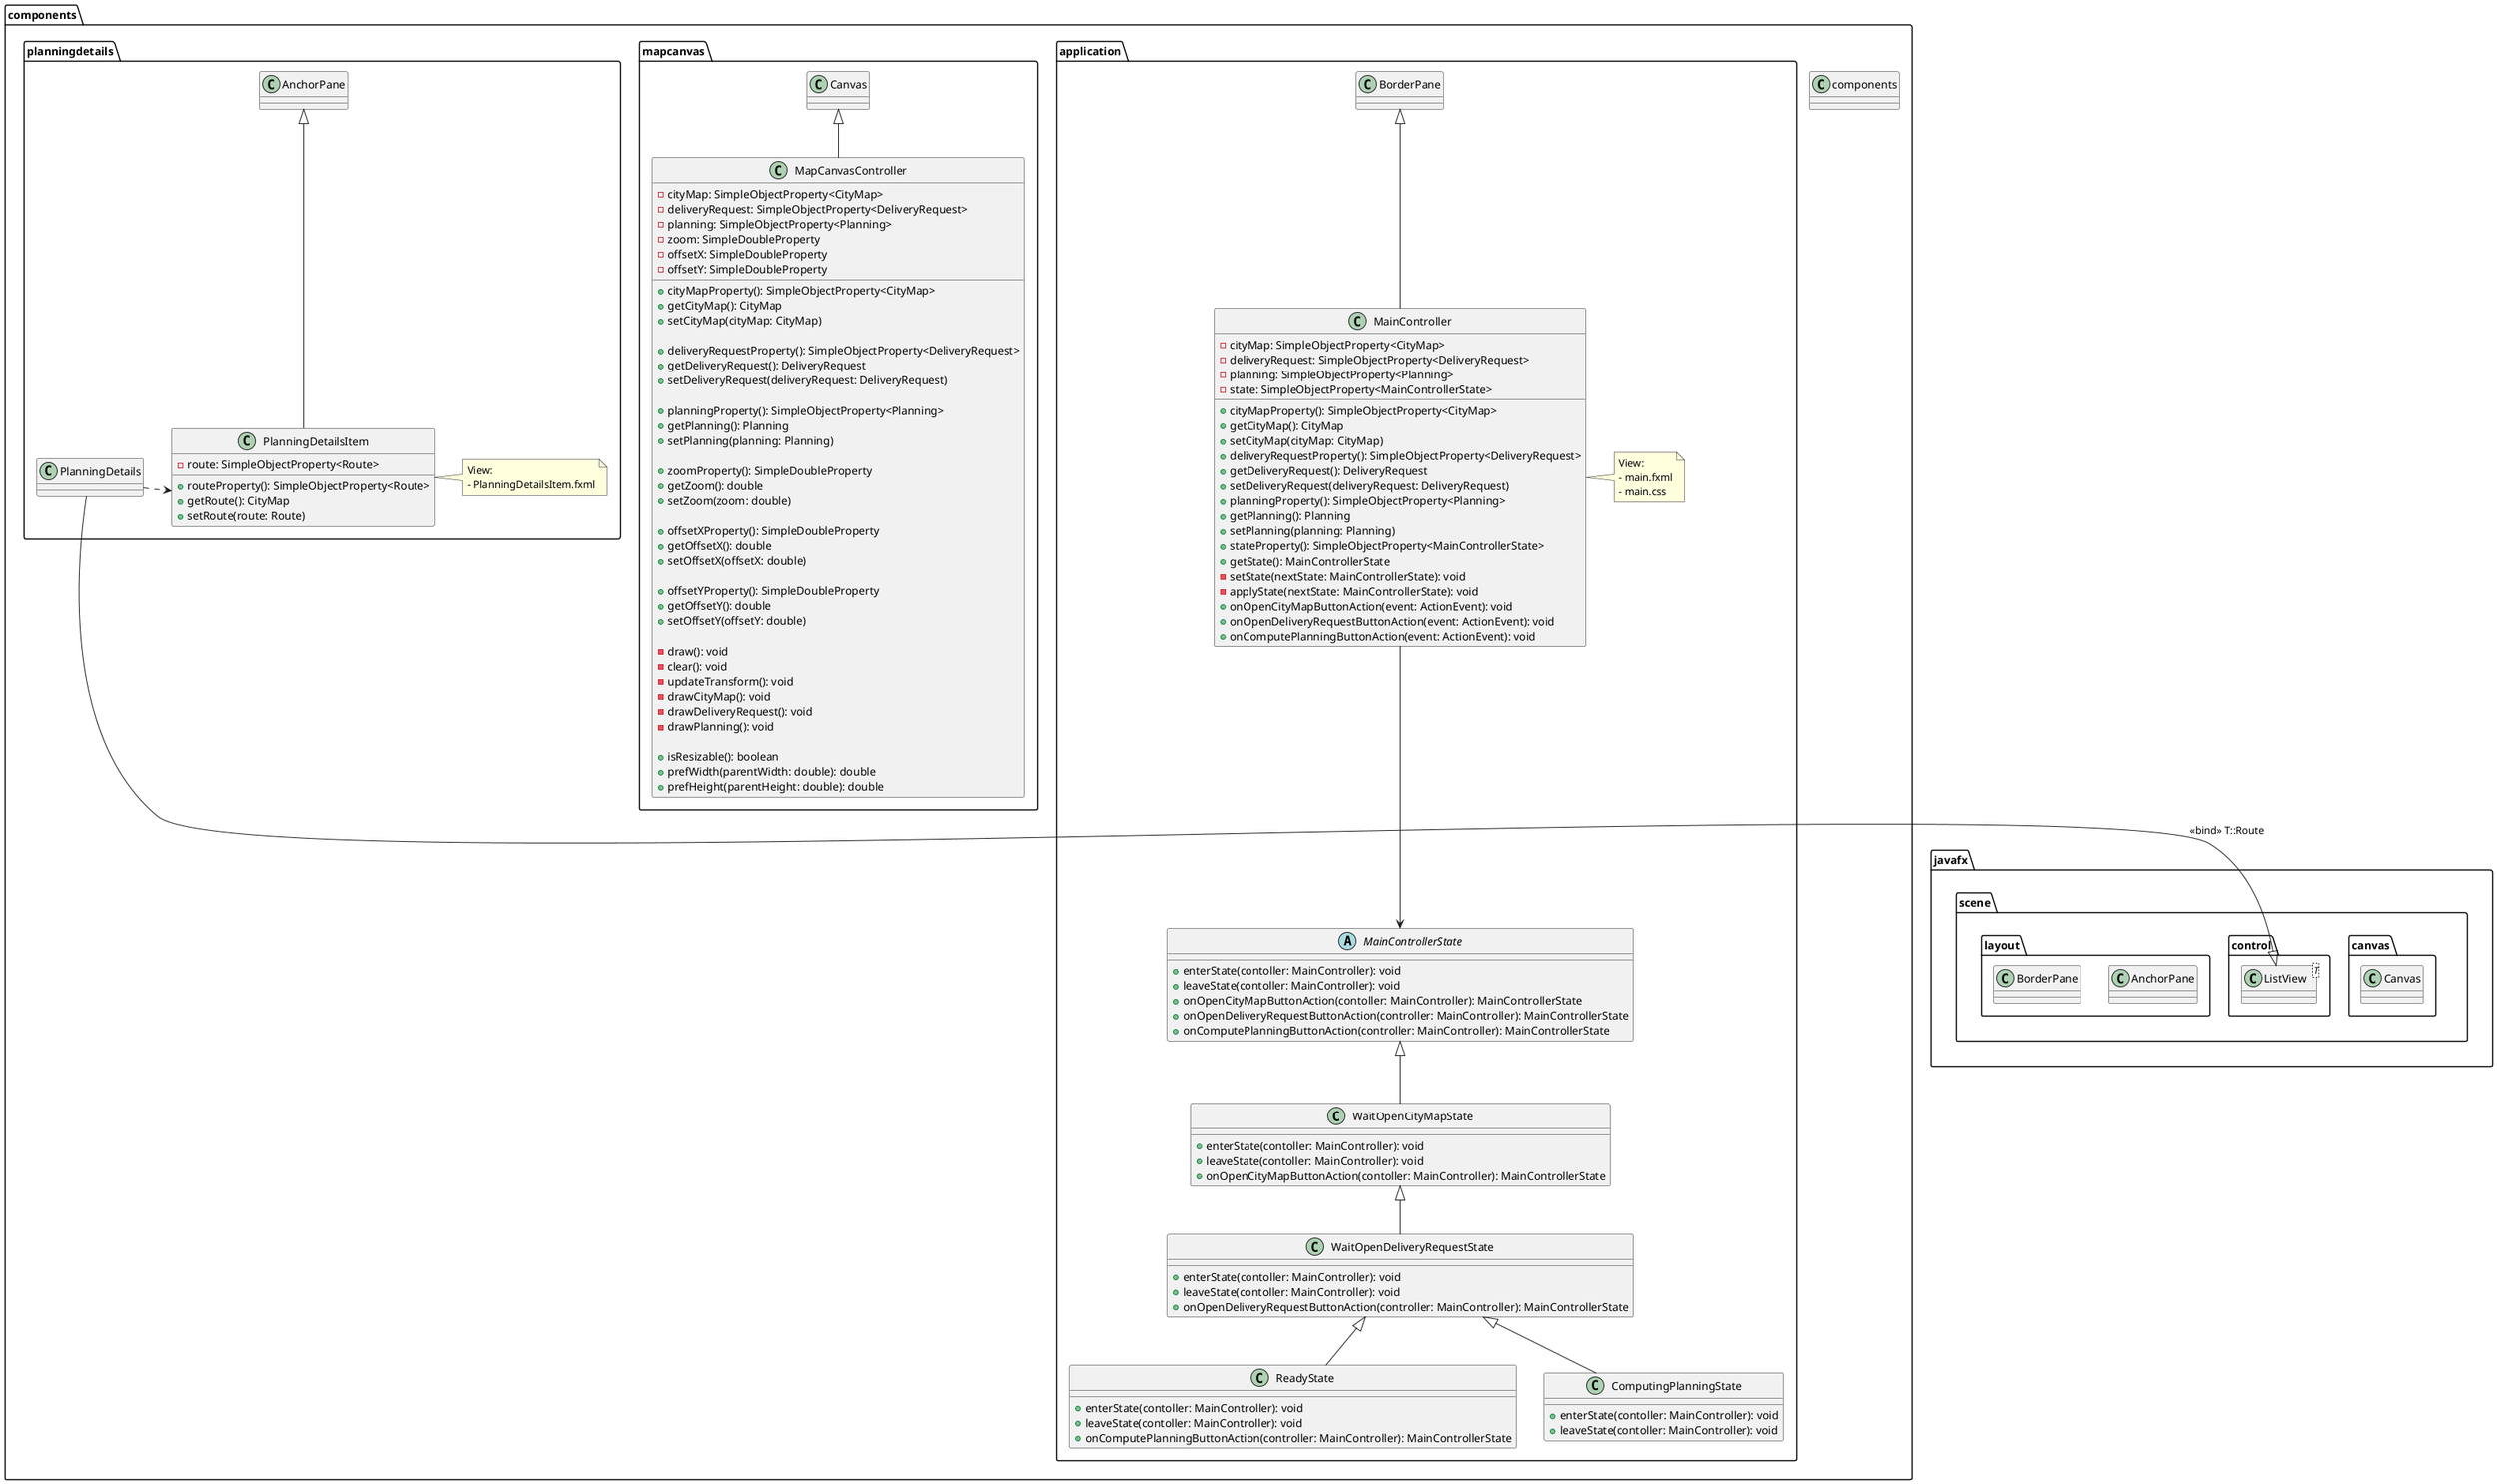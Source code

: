 @startuml

package javafx.scene {
    package canvas {
        class Canvas
    }
    package control {
        class ListView<T>
    }
    package layout {
        class AnchorPane
        class BorderPane
    }
}

package "components" {
    package "application" {
        class MainController extends BorderPane {
            -cityMap: SimpleObjectProperty<CityMap>
            -deliveryRequest: SimpleObjectProperty<DeliveryRequest>
            -planning: SimpleObjectProperty<Planning>
            -state: SimpleObjectProperty<MainControllerState>
            +cityMapProperty(): SimpleObjectProperty<CityMap>
            +getCityMap(): CityMap
            +setCityMap(cityMap: CityMap)
            +deliveryRequestProperty(): SimpleObjectProperty<DeliveryRequest>
            +getDeliveryRequest(): DeliveryRequest
            +setDeliveryRequest(deliveryRequest: DeliveryRequest)
            +planningProperty(): SimpleObjectProperty<Planning>
            +getPlanning(): Planning
            +setPlanning(planning: Planning)
            +stateProperty(): SimpleObjectProperty<MainControllerState>
            +getState(): MainControllerState
            -setState(nextState: MainControllerState): void
            -applyState(nextState: MainControllerState): void
            +onOpenCityMapButtonAction(event: ActionEvent): void
            +onOpenDeliveryRequestButtonAction(event: ActionEvent): void
            +onComputePlanningButtonAction(event: ActionEvent): void
        }

        note right of MainController
            View:
            - main.fxml
            - main.css
        end note

        abstract MainControllerState {
            +enterState(contoller: MainController): void
            +leaveState(contoller: MainController): void
            +onOpenCityMapButtonAction(contoller: MainController): MainControllerState
            +onOpenDeliveryRequestButtonAction(controller: MainController): MainControllerState
            +onComputePlanningButtonAction(controller: MainController): MainControllerState
        }

        class WaitOpenCityMapState extends MainControllerState {
            +enterState(contoller: MainController): void
            +leaveState(contoller: MainController): void
            +onOpenCityMapButtonAction(contoller: MainController): MainControllerState
        }

        class WaitOpenDeliveryRequestState extends WaitOpenCityMapState {
            +enterState(contoller: MainController): void
            +leaveState(contoller: MainController): void
            +onOpenDeliveryRequestButtonAction(controller: MainController): MainControllerState
        }

        class ReadyState extends WaitOpenDeliveryRequestState {
            +enterState(contoller: MainController): void
            +leaveState(contoller: MainController): void
            +onComputePlanningButtonAction(controller: MainController): MainControllerState
        }

        class ComputingPlanningState extends WaitOpenDeliveryRequestState {
            +enterState(contoller: MainController): void
            +leaveState(contoller: MainController): void
        }

        MainController --> MainControllerState
    }

    package "mapcanvas" {
        class MapCanvasController extends Canvas {
            -cityMap: SimpleObjectProperty<CityMap>
            -deliveryRequest: SimpleObjectProperty<DeliveryRequest>
            -planning: SimpleObjectProperty<Planning>
            -zoom: SimpleDoubleProperty
            -offsetX: SimpleDoubleProperty
            -offsetY: SimpleDoubleProperty

            +cityMapProperty(): SimpleObjectProperty<CityMap>
            +getCityMap(): CityMap
            +setCityMap(cityMap: CityMap)

            +deliveryRequestProperty(): SimpleObjectProperty<DeliveryRequest>
            +getDeliveryRequest(): DeliveryRequest
            +setDeliveryRequest(deliveryRequest: DeliveryRequest)

            +planningProperty(): SimpleObjectProperty<Planning>
            +getPlanning(): Planning
            +setPlanning(planning: Planning)

            +zoomProperty(): SimpleDoubleProperty
            +getZoom(): double
            +setZoom(zoom: double)

            +offsetXProperty(): SimpleDoubleProperty
            +getOffsetX(): double
            +setOffsetX(offsetX: double)

            +offsetYProperty(): SimpleDoubleProperty
            +getOffsetY(): double
            +setOffsetY(offsetY: double)

            -draw(): void
            -clear(): void
            -updateTransform(): void
            -drawCityMap(): void
            -drawDeliveryRequest(): void
            -drawPlanning(): void

            +isResizable(): boolean
            +prefWidth(parentWidth: double): double
            +prefHeight(parentHeight: double): double
        }
    }

    package "planningdetails" {
        PlanningDetails --|> ListView: <<bind>> T::Route
        class PlanningDetails {

        }

        class PlanningDetailsItem extends AnchorPane {
            -route: SimpleObjectProperty<Route>

            +routeProperty(): SimpleObjectProperty<Route>
            +getRoute(): CityMap
            +setRoute(route: Route)
        }

        note right of PlanningDetailsItem
            View:
            - PlanningDetailsItem.fxml
        end note


        PlanningDetails ..> PlanningDetailsItem
    }

    javafx.scene -[hidden]- components
    PlanningDetails -[hidden]right- PlanningDetailsItem
}

@enduml
